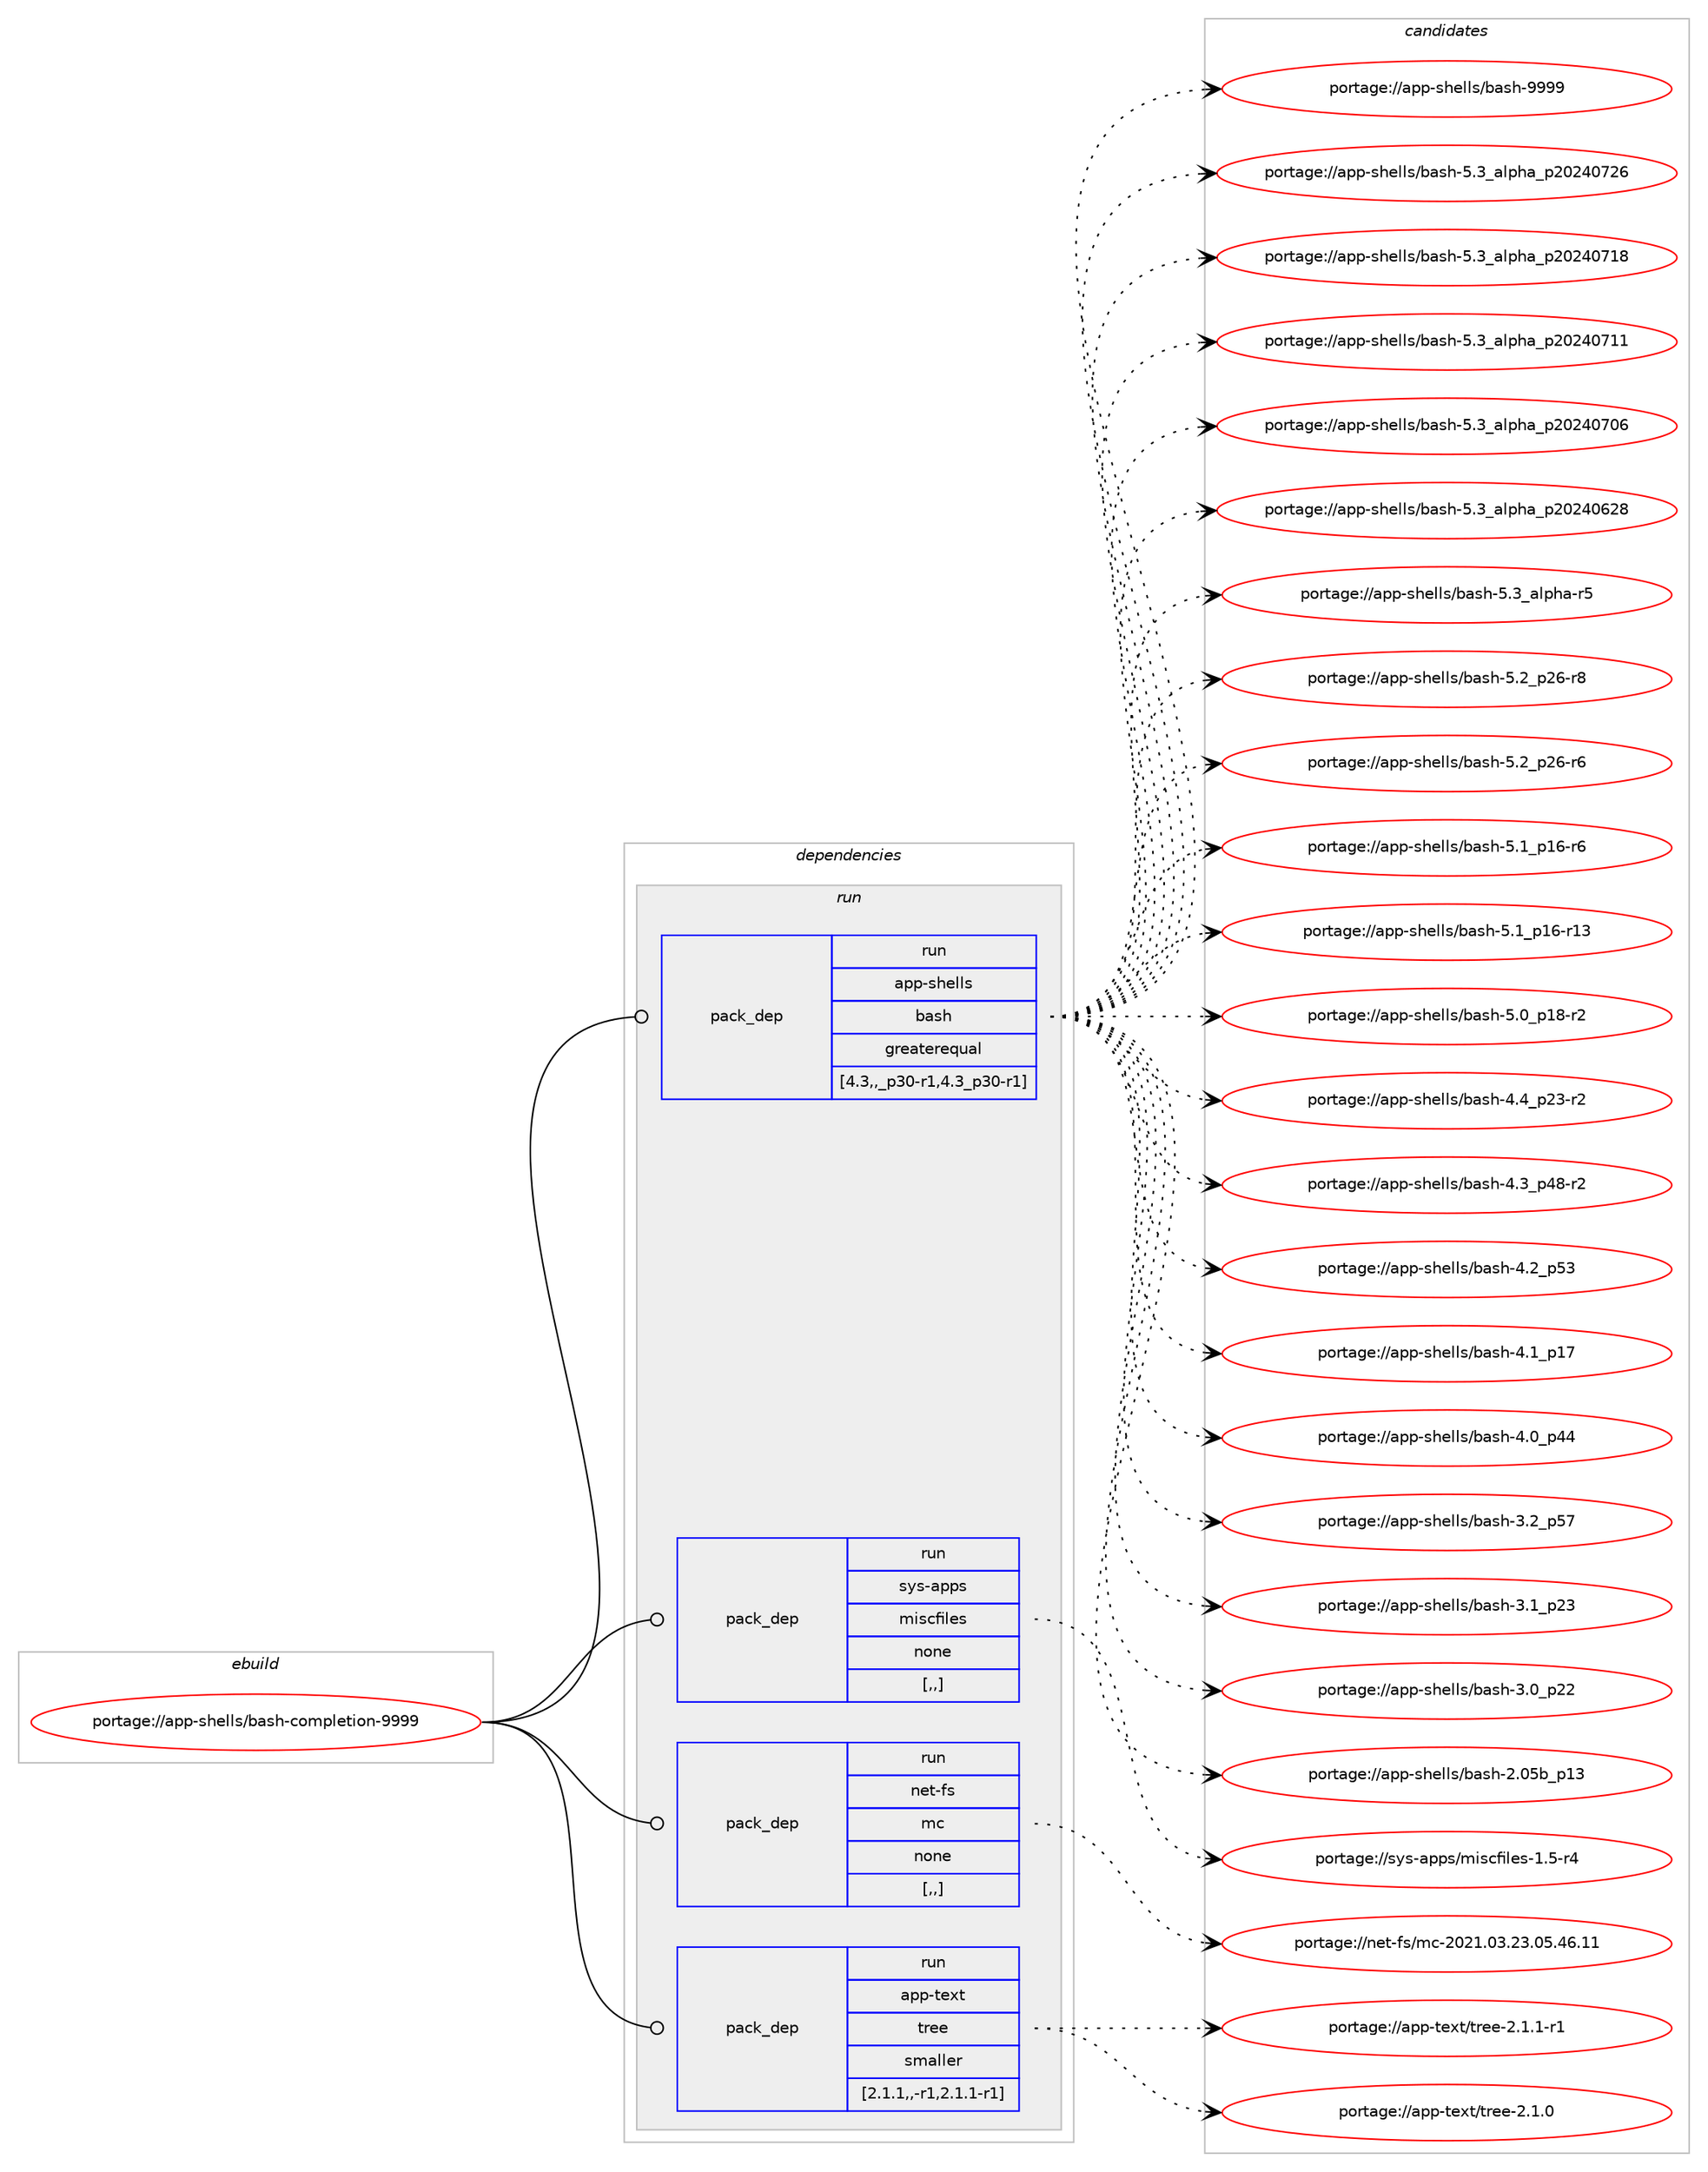 digraph prolog {

# *************
# Graph options
# *************

newrank=true;
concentrate=true;
compound=true;
graph [rankdir=LR,fontname=Helvetica,fontsize=10,ranksep=1.5];#, ranksep=2.5, nodesep=0.2];
edge  [arrowhead=vee];
node  [fontname=Helvetica,fontsize=10];

# **********
# The ebuild
# **********

subgraph cluster_leftcol {
color=gray;
label=<<i>ebuild</i>>;
id [label="portage://app-shells/bash-completion-9999", color=red, width=4, href="../app-shells/bash-completion-9999.svg"];
}

# ****************
# The dependencies
# ****************

subgraph cluster_midcol {
color=gray;
label=<<i>dependencies</i>>;
subgraph cluster_compile {
fillcolor="#eeeeee";
style=filled;
label=<<i>compile</i>>;
}
subgraph cluster_compileandrun {
fillcolor="#eeeeee";
style=filled;
label=<<i>compile and run</i>>;
}
subgraph cluster_run {
fillcolor="#eeeeee";
style=filled;
label=<<i>run</i>>;
subgraph pack37057 {
dependency52019 [label=<<TABLE BORDER="0" CELLBORDER="1" CELLSPACING="0" CELLPADDING="4" WIDTH="220"><TR><TD ROWSPAN="6" CELLPADDING="30">pack_dep</TD></TR><TR><TD WIDTH="110">run</TD></TR><TR><TD>app-shells</TD></TR><TR><TD>bash</TD></TR><TR><TD>greaterequal</TD></TR><TR><TD>[4.3,,_p30-r1,4.3_p30-r1]</TD></TR></TABLE>>, shape=none, color=blue];
}
id:e -> dependency52019:w [weight=20,style="solid",arrowhead="odot"];
subgraph pack37058 {
dependency52020 [label=<<TABLE BORDER="0" CELLBORDER="1" CELLSPACING="0" CELLPADDING="4" WIDTH="220"><TR><TD ROWSPAN="6" CELLPADDING="30">pack_dep</TD></TR><TR><TD WIDTH="110">run</TD></TR><TR><TD>sys-apps</TD></TR><TR><TD>miscfiles</TD></TR><TR><TD>none</TD></TR><TR><TD>[,,]</TD></TR></TABLE>>, shape=none, color=blue];
}
id:e -> dependency52020:w [weight=20,style="solid",arrowhead="odot"];
subgraph pack37059 {
dependency52021 [label=<<TABLE BORDER="0" CELLBORDER="1" CELLSPACING="0" CELLPADDING="4" WIDTH="220"><TR><TD ROWSPAN="6" CELLPADDING="30">pack_dep</TD></TR><TR><TD WIDTH="110">run</TD></TR><TR><TD>net-fs</TD></TR><TR><TD>mc</TD></TR><TR><TD>none</TD></TR><TR><TD>[,,]</TD></TR></TABLE>>, shape=none, color=blue];
}
id:e -> dependency52021:w [weight=20,style="solid",arrowhead="odot"];
subgraph pack37060 {
dependency52022 [label=<<TABLE BORDER="0" CELLBORDER="1" CELLSPACING="0" CELLPADDING="4" WIDTH="220"><TR><TD ROWSPAN="6" CELLPADDING="30">pack_dep</TD></TR><TR><TD WIDTH="110">run</TD></TR><TR><TD>app-text</TD></TR><TR><TD>tree</TD></TR><TR><TD>smaller</TD></TR><TR><TD>[2.1.1,,-r1,2.1.1-r1]</TD></TR></TABLE>>, shape=none, color=blue];
}
id:e -> dependency52022:w [weight=20,style="solid",arrowhead="odot"];
}
}

# **************
# The candidates
# **************

subgraph cluster_choices {
rank=same;
color=gray;
label=<<i>candidates</i>>;

subgraph choice37057 {
color=black;
nodesep=1;
choice97112112451151041011081081154798971151044557575757 [label="portage://app-shells/bash-9999", color=red, width=4,href="../app-shells/bash-9999.svg"];
choice971121124511510410110810811547989711510445534651959710811210497951125048505248555054 [label="portage://app-shells/bash-5.3_alpha_p20240726", color=red, width=4,href="../app-shells/bash-5.3_alpha_p20240726.svg"];
choice971121124511510410110810811547989711510445534651959710811210497951125048505248554956 [label="portage://app-shells/bash-5.3_alpha_p20240718", color=red, width=4,href="../app-shells/bash-5.3_alpha_p20240718.svg"];
choice971121124511510410110810811547989711510445534651959710811210497951125048505248554949 [label="portage://app-shells/bash-5.3_alpha_p20240711", color=red, width=4,href="../app-shells/bash-5.3_alpha_p20240711.svg"];
choice971121124511510410110810811547989711510445534651959710811210497951125048505248554854 [label="portage://app-shells/bash-5.3_alpha_p20240706", color=red, width=4,href="../app-shells/bash-5.3_alpha_p20240706.svg"];
choice971121124511510410110810811547989711510445534651959710811210497951125048505248545056 [label="portage://app-shells/bash-5.3_alpha_p20240628", color=red, width=4,href="../app-shells/bash-5.3_alpha_p20240628.svg"];
choice9711211245115104101108108115479897115104455346519597108112104974511453 [label="portage://app-shells/bash-5.3_alpha-r5", color=red, width=4,href="../app-shells/bash-5.3_alpha-r5.svg"];
choice9711211245115104101108108115479897115104455346509511250544511456 [label="portage://app-shells/bash-5.2_p26-r8", color=red, width=4,href="../app-shells/bash-5.2_p26-r8.svg"];
choice9711211245115104101108108115479897115104455346509511250544511454 [label="portage://app-shells/bash-5.2_p26-r6", color=red, width=4,href="../app-shells/bash-5.2_p26-r6.svg"];
choice9711211245115104101108108115479897115104455346499511249544511454 [label="portage://app-shells/bash-5.1_p16-r6", color=red, width=4,href="../app-shells/bash-5.1_p16-r6.svg"];
choice971121124511510410110810811547989711510445534649951124954451144951 [label="portage://app-shells/bash-5.1_p16-r13", color=red, width=4,href="../app-shells/bash-5.1_p16-r13.svg"];
choice9711211245115104101108108115479897115104455346489511249564511450 [label="portage://app-shells/bash-5.0_p18-r2", color=red, width=4,href="../app-shells/bash-5.0_p18-r2.svg"];
choice9711211245115104101108108115479897115104455246529511250514511450 [label="portage://app-shells/bash-4.4_p23-r2", color=red, width=4,href="../app-shells/bash-4.4_p23-r2.svg"];
choice9711211245115104101108108115479897115104455246519511252564511450 [label="portage://app-shells/bash-4.3_p48-r2", color=red, width=4,href="../app-shells/bash-4.3_p48-r2.svg"];
choice971121124511510410110810811547989711510445524650951125351 [label="portage://app-shells/bash-4.2_p53", color=red, width=4,href="../app-shells/bash-4.2_p53.svg"];
choice971121124511510410110810811547989711510445524649951124955 [label="portage://app-shells/bash-4.1_p17", color=red, width=4,href="../app-shells/bash-4.1_p17.svg"];
choice971121124511510410110810811547989711510445524648951125252 [label="portage://app-shells/bash-4.0_p44", color=red, width=4,href="../app-shells/bash-4.0_p44.svg"];
choice971121124511510410110810811547989711510445514650951125355 [label="portage://app-shells/bash-3.2_p57", color=red, width=4,href="../app-shells/bash-3.2_p57.svg"];
choice971121124511510410110810811547989711510445514649951125051 [label="portage://app-shells/bash-3.1_p23", color=red, width=4,href="../app-shells/bash-3.1_p23.svg"];
choice971121124511510410110810811547989711510445514648951125050 [label="portage://app-shells/bash-3.0_p22", color=red, width=4,href="../app-shells/bash-3.0_p22.svg"];
choice9711211245115104101108108115479897115104455046485398951124951 [label="portage://app-shells/bash-2.05b_p13", color=red, width=4,href="../app-shells/bash-2.05b_p13.svg"];
dependency52019:e -> choice97112112451151041011081081154798971151044557575757:w [style=dotted,weight="100"];
dependency52019:e -> choice971121124511510410110810811547989711510445534651959710811210497951125048505248555054:w [style=dotted,weight="100"];
dependency52019:e -> choice971121124511510410110810811547989711510445534651959710811210497951125048505248554956:w [style=dotted,weight="100"];
dependency52019:e -> choice971121124511510410110810811547989711510445534651959710811210497951125048505248554949:w [style=dotted,weight="100"];
dependency52019:e -> choice971121124511510410110810811547989711510445534651959710811210497951125048505248554854:w [style=dotted,weight="100"];
dependency52019:e -> choice971121124511510410110810811547989711510445534651959710811210497951125048505248545056:w [style=dotted,weight="100"];
dependency52019:e -> choice9711211245115104101108108115479897115104455346519597108112104974511453:w [style=dotted,weight="100"];
dependency52019:e -> choice9711211245115104101108108115479897115104455346509511250544511456:w [style=dotted,weight="100"];
dependency52019:e -> choice9711211245115104101108108115479897115104455346509511250544511454:w [style=dotted,weight="100"];
dependency52019:e -> choice9711211245115104101108108115479897115104455346499511249544511454:w [style=dotted,weight="100"];
dependency52019:e -> choice971121124511510410110810811547989711510445534649951124954451144951:w [style=dotted,weight="100"];
dependency52019:e -> choice9711211245115104101108108115479897115104455346489511249564511450:w [style=dotted,weight="100"];
dependency52019:e -> choice9711211245115104101108108115479897115104455246529511250514511450:w [style=dotted,weight="100"];
dependency52019:e -> choice9711211245115104101108108115479897115104455246519511252564511450:w [style=dotted,weight="100"];
dependency52019:e -> choice971121124511510410110810811547989711510445524650951125351:w [style=dotted,weight="100"];
dependency52019:e -> choice971121124511510410110810811547989711510445524649951124955:w [style=dotted,weight="100"];
dependency52019:e -> choice971121124511510410110810811547989711510445524648951125252:w [style=dotted,weight="100"];
dependency52019:e -> choice971121124511510410110810811547989711510445514650951125355:w [style=dotted,weight="100"];
dependency52019:e -> choice971121124511510410110810811547989711510445514649951125051:w [style=dotted,weight="100"];
dependency52019:e -> choice971121124511510410110810811547989711510445514648951125050:w [style=dotted,weight="100"];
dependency52019:e -> choice9711211245115104101108108115479897115104455046485398951124951:w [style=dotted,weight="100"];
}
subgraph choice37058 {
color=black;
nodesep=1;
choice11512111545971121121154710910511599102105108101115454946534511452 [label="portage://sys-apps/miscfiles-1.5-r4", color=red, width=4,href="../sys-apps/miscfiles-1.5-r4.svg"];
dependency52020:e -> choice11512111545971121121154710910511599102105108101115454946534511452:w [style=dotted,weight="100"];
}
subgraph choice37059 {
color=black;
nodesep=1;
choice1101011164510211547109994550485049464851465051464853465254464949 [label="portage://net-fs/mc-2021.03.23.05.46.11", color=red, width=4,href="../net-fs/mc-2021.03.23.05.46.11.svg"];
dependency52021:e -> choice1101011164510211547109994550485049464851465051464853465254464949:w [style=dotted,weight="100"];
}
subgraph choice37060 {
color=black;
nodesep=1;
choice9711211245116101120116471161141011014550464946494511449 [label="portage://app-text/tree-2.1.1-r1", color=red, width=4,href="../app-text/tree-2.1.1-r1.svg"];
choice971121124511610112011647116114101101455046494648 [label="portage://app-text/tree-2.1.0", color=red, width=4,href="../app-text/tree-2.1.0.svg"];
dependency52022:e -> choice9711211245116101120116471161141011014550464946494511449:w [style=dotted,weight="100"];
dependency52022:e -> choice971121124511610112011647116114101101455046494648:w [style=dotted,weight="100"];
}
}

}
